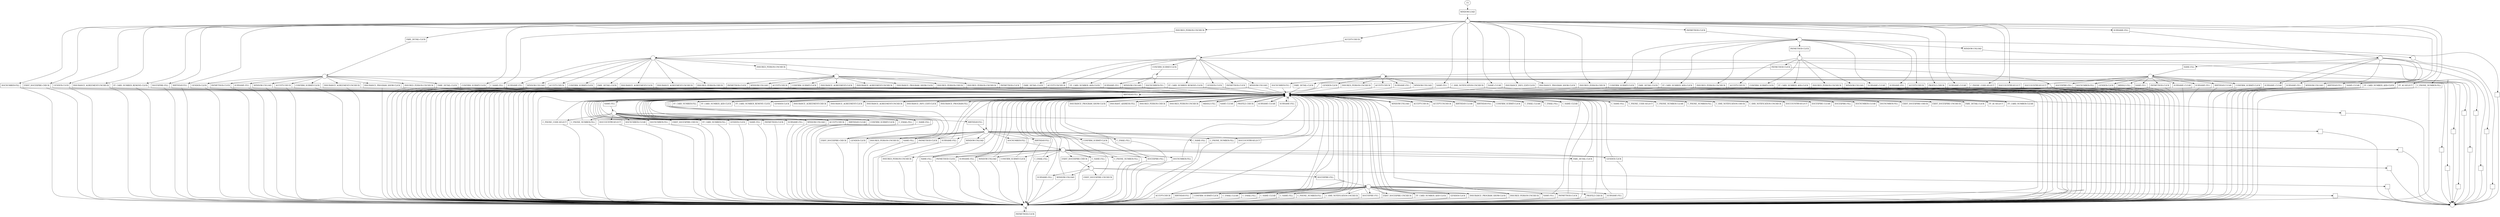 digraph G {
    node [width=0.5];
x28e6f98 [label="",shape=box]
x28e7ba0 [label="",shape=box]
x28e7410 [label="",shape=box]
x28e79e8 [label="",shape=box]
x28e7a98 [label="",shape=box]
x28e7b48 [label="",shape=box]
x28e7e60 [label="",shape=box]
x28e73b8 [label="",shape=box]
x28e7620 [label="",shape=box]
x28e7f10 [label="",shape=box]
x28e8800 [label="",shape=box]
x28e7fc0 [label="",shape=box]
x28e7eb8 [label="",shape=box]
x28e8178 [label="",shape=box]
x28e8858 [label="",shape=box]
x28e82d8 [label="",shape=box]
x28e83e0 [label="",shape=box]
x28e8018 [label="ACCEPT-CHECK",shape=box]
x28e80c8 [label="ACCEPT-CHECK",shape=box]
x28e8280 [label="ACCEPT-CHECK",shape=box]
x28e81d0 [label="ACCEPT-CHECK",shape=box]
x28e8648 [label="ACCEPT-CHECK",shape=box]
x28e86a0 [label="ACCEPT-CHECK",shape=box]
x28e8438 [label="ACCEPT-CHECK",shape=box]
x28e8960 [label="ACCEPT-CHECK",shape=box]
x28e90f0 [label="ACCEPT-CHECK",shape=box]
x28e9460 [label="ACCEPT-CHECK",shape=box]
x28e91f8 [label="ACCEPT-UNCHECK",shape=box]
x28e8ee0 [label="ACCEPT-UNCHECK",shape=box]
x28e9408 [label="BIRTHDAY-CLEAR",shape=box]
x28e91a0 [label="BIRTHDAY-CLEAR",shape=box]
x28e8f38 [label="BIRTHDAY-CLEAR",shape=box]
x28e8a68 [label="BIRTHDAY-FILL",shape=box]
x28e92a8 [label="BIRTHDAY-FILL",shape=box]
x28e8fe8 [label="BIRTHDAY-FILL",shape=box]
x28e9040 [label="BIRTHDAY-FILL",shape=box]
x28e9148 [label="BIRTHDAY-FILL",shape=box]
x28e89b8 [label="BIRTHDAY-FILL",shape=box]
x28e8e88 [label="BIRTHDAY-FILL",shape=box]
x28e8bc8 [label="CONFIRM_SUBMIT-CLICK",shape=box]
x28e8c78 [label="CONFIRM_SUBMIT-CLICK",shape=box]
x28e9568 [label="CONFIRM_SUBMIT-CLICK",shape=box]
x28e9ca0 [label="CONFIRM_SUBMIT-CLICK",shape=box]
x28e9778 [label="CONFIRM_SUBMIT-CLICK",shape=box]
x28e9a90 [label="CONFIRM_SUBMIT-CLICK",shape=box]
x28e9988 [label="CONFIRM_SUBMIT-CLICK",shape=box]
x28e9eb0 [label="CONFIRM_SUBMIT-CLICK",shape=box]
x28e9930 [label="CONFIRM_SUBMIT-CLICK",shape=box]
x28e9880 [label="CONFIRM_SUBMIT-CLICK",shape=box]
x28e9da8 [label="CONFIRM_SUBMIT-CLICK",shape=box]
x28e9a38 [label="CONFIRM_SUBMIT-CLICK",shape=box]
x28e9f60 [label="CONFIRM_SUBMIT-CLICK",shape=box]
x28e9b40 [label="C_EMAIL-CLEAR",shape=box]
x28e96c8 [label="C_EMAIL-CLEAR",shape=box]
x28e9720 [label="C_EMAIL-FILL",shape=box]
x28e9bf0 [label="C_EMAIL-FILL",shape=box]
x28e9f08 [label="C_EMAIL-FILL",shape=box]
x28ea6f0 [label="C_EMAIL-FILL",shape=box]
x28eaa60 [label="C_EMAIL-FILL",shape=box]
x28ea7f8 [label="C_NAME-CLEAR",shape=box]
x28ea4e0 [label="C_NAME-CLEAR",shape=box]
x28eaa08 [label="C_NAME-FILL",shape=box]
x28ea7a0 [label="C_NAME-FILL",shape=box]
x28ea538 [label="C_NAME-FILL",shape=box]
x28ea068 [label="C_NAME-FILL",shape=box]
x28ea8a8 [label="C_NAME-FILL",shape=box]
x28e9fb8 [label="C_NAME-FILL",shape=box]
x28ea5e8 [label="C_PHONE_CODE-SELECT",shape=box]
x28ea430 [label="C_PHONE_CODE-SELECT",shape=box]
x28ea748 [label="C_PHONE_CODE-SELECT",shape=box]
x28ea958 [label="C_PHONE_NUMBER-CLEAR",shape=box]
x28ea220 [label="C_PHONE_NUMBER-FILL",shape=box]
x28ea278 [label="C_PHONE_NUMBER-FILL",shape=box]
x28eb508 [label="C_PHONE_NUMBER-FILL",shape=box]
x28eb1f0 [label="C_PHONE_NUMBER-FILL",shape=box]
x28eb140 [label="C_PHONE_NUMBER-FILL",shape=box]
x28eaf88 [label="C_PHONE_NUMBER-FILL",shape=box]
x28eadd0 [label="C_SMS_NOTIFICATION-CHECK",shape=box]
x28eae28 [label="C_SMS_NOTIFICATION-UNCHECK",shape=box]
x28eb198 [label="C_SMS_NOTIFICATION-UNCHECK",shape=box]
x28eaed8 [label="C_SMS_NOTIFICATION-UNCHECK",shape=box]
x28eb038 [label="DOCCOUNTRY-SELECT",shape=box]
x28eb248 [label="DOCCOUNTRY-SELECT",shape=box]
x28eb400 [label="DOCCOUNTRY-SELECT",shape=box]
x28eb350 [label="DOCCOUNTRY-SELECT",shape=box]
x28eb4b0 [label="DOCCOUNTRY-SELECT",shape=box]
x28eaab8 [label="DOCEXPIRE-CLEAR",shape=box]
x28eac18 [label="DOCEXPIRE-FILL",shape=box]
x28eacc8 [label="DOCEXPIRE-FILL",shape=box]
x28ebea8 [label="DOCEXPIRE-FILL",shape=box]
x28ebc98 [label="DOCEXPIRE-FILL",shape=box]
x28eb5b8 [label="DOCEXPIRE-FILL",shape=box]
x28eb878 [label="DOCEXPIRE-FILL",shape=box]
x28eb718 [label="DOCNUMBER-CLEAR",shape=box]
x28ebf58 [label="DOCNUMBER-CLEAR",shape=box]
x28ebe50 [label="DOCNUMBER-FILL",shape=box]
x28ebf00 [label="DOCNUMBER-FILL",shape=box]
x28eb8d0 [label="DOCNUMBER-FILL",shape=box]
x28eb668 [label="DOCNUMBER-FILL",shape=box]
x28ebbe8 [label="DOCNUMBER-FILL",shape=box]
x28eb9d8 [label="DOCNUMBER-FILL",shape=box]
x28ebd48 [label="DOCNUMBER-FILL",shape=box]
x28eb770 [label="DOCNUMBER-FILL",shape=box]
x28eb820 [label="EXIST_DOCEXPIRE-CHECK",shape=box]
x28eb980 [label="EXIST_DOCEXPIRE-CHECK",shape=box]
x28ecb08 [label="EXIST_DOCEXPIRE-CHECK",shape=box]
x28ec7f0 [label="EXIST_DOCEXPIRE-CHECK",shape=box]
x28ec740 [label="EXIST_DOCEXPIRE-CHECK",shape=box]
x28ec848 [label="EXIST_DOCEXPIRE-UNCHECK",shape=box]
x28ec798 [label="EXIST_DOCEXPIRE-UNCHECK",shape=box]
x28ec320 [label="EXIST_DOCEXPIRE-UNCHECK",shape=box]
x28ec270 [label="FARE_DETAIL-CLICK",shape=box]
x28ecab0 [label="FARE_DETAIL-CLICK",shape=box]
x28ec168 [label="FARE_DETAIL-CLICK",shape=box]
x28ecb60 [label="FARE_DETAIL-CLICK",shape=box]
x28ec950 [label="FARE_DETAIL-CLICK",shape=box]
x28ec9a8 [label="FARE_DETAIL-CLICK",shape=box]
x28ec2c8 [label="FARE_DETAIL-CLICK",shape=box]
x28ec5e0 [label="FARE_DETAIL-CLICK",shape=box]
x28ec638 [label="FF_AC-SELECT",shape=box]
x28ec1c0 [label="FF_AC-SELECT",shape=box]
x28ed190 [label="FF_CARD_NUMBER-CLEAR",shape=box]
x28ed660 [label="FF_CARD_NUMBER-FILL",shape=box]
x28ed450 [label="FF_CARD_NUMBER-FILL",shape=box]
x28ed1e8 [label="FF_CARD_NUMBER_ADD-CLICK",shape=box]
x28eced0 [label="FF_CARD_NUMBER_ADD-CLICK",shape=box]
x28ed5b0 [label="FF_CARD_NUMBER_ADD-CLICK",shape=box]
x28ecc10 [label="FF_CARD_NUMBER_ADD-CLICK",shape=box]
x28ecfd8 [label="FF_CARD_NUMBER_ADD-CLICK",shape=box]
x28ecf80 [label="FF_CARD_NUMBER_ADD-CLICK",shape=box]
x28ed0e0 [label="FF_CARD_NUMBER_REMOVE-CLICK",shape=box]
x28ed030 [label="FF_CARD_NUMBER_REMOVE-CLICK",shape=box]
x28ed240 [label="FF_CARD_NUMBER_REMOVE-CLICK",shape=box]
x28ecd70 [label="GENDER-CLICK",shape=box]
x28eccc0 [label="GENDER-CLICK",shape=box]
x28ed3a0 [label="GENDER-CLICK",shape=box]
x28ed4a8 [label="GENDER-CLICK",shape=box]
x28edf50 [label="GENDER-CLICK",shape=box]
x28eda28 [label="GENDER-CLICK",shape=box]
x28edef8 [label="GENDER-CLICK",shape=box]
x28edfa8 [label="GENDER-CLICK",shape=box]
x28ee000 [label="GENDER-CLICK",shape=box]
x28ed920 [label="GENDER-CLICK",shape=box]
x28ed870 [label="INSURANCE_AGREEMENT-CHECK",shape=box]
x28ee0b0 [label="INSURANCE_AGREEMENT-CLICK",shape=box]
x28ed768 [label="INSURANCE_AGREEMENT-CLICK",shape=box]
x28ed818 [label="INSURANCE_AGREEMENT-CLICK",shape=box]
x28e4ef0 [label="INSURANCE_AGREEMENT-UNCHECK",shape=box]
x28e5100 [label="INSURANCE_AGREEMENT-UNCHECK",shape=box]
x28e4970 [label="INSURANCE_AGREEMENT-UNCHECK",shape=box]
x28e4f48 [label="INSURANCE_AGREEMENT-UNCHECK",shape=box]
x28e4810 [label="INSURANCE_AGREEMENT-UNCHECK",shape=box]
x28e4a20 [label="INSURANCE_INFO_EDIT-CLICK",shape=box]
x28e48c0 [label="INSURANCE_INFO_EDIT-CLICK",shape=box]
x28e4b28 [label="INSURANCE_PROGRAM-FILL",shape=box]
x28e47b8 [label="INSURANCE_PROGRAM_SHOW-CLICK",shape=box]
x28e4bd8 [label="INSURANCE_PROGRAM_SHOW-CLICK",shape=box]
x28e4c30 [label="INSURANCE_PROGRAM_SHOW-CLICK",shape=box]
x28e4918 [label="INSURANCE_PROGRAM_SHOW-CLICK",shape=box]
x28e4fa0 [label="INSURANCE_PROGRAM_SHOW-CLICK",shape=box]
x28e5aa0 [label="INSURANT_ADDRESS-FILL",shape=box]
x28e5310 [label="INSURED_PERSON-CHECK",shape=box]
x28e5680 [label="INSURED_PERSON-CHECK",shape=box]
x28e5998 [label="INSURED_PERSON-CHECK",shape=box]
x28e5838 [label="INSURED_PERSON-CHECK",shape=box]
x28e5af8 [label="INSURED_PERSON-UNCHECK",shape=box]
x28e52b8 [label="INSURED_PERSON-UNCHECK",shape=box]
x28e53c0 [label="INSURED_PERSON-UNCHECK",shape=box]
x28e54c8 [label="INSURED_PERSON-UNCHECK",shape=box]
x28e5c00 [label="INSURED_PERSON-UNCHECK",shape=box]
x28e5520 [label="INSURED_PERSON-UNCHECK",shape=box]
x28e5578 [label="INSURED_PERSON-UNCHECK",shape=box]
x28e5d08 [label="INSURED_PERSON-UNCHECK",shape=box]
x28e5890 [label="INSURED_PERSON-UNCHECK",shape=box]
x28e61d8 [label="INSURED_PERSON-UNCHECK",shape=box]
x28e62e0 [label="INSURED_PERSON-UNCHECK",shape=box]
x28e5ec0 [label="MIDDLE-FILL",shape=box]
x28e5db8 [label="MIDDLE-FILL",shape=box]
x28e6230 [label="NAME-CLEAR",shape=box]
x28e5e10 [label="NAME-CLEAR",shape=box]
x28e6440 [label="NAME-CLEAR",shape=box]
x28e65a0 [label="NAME-FILL",shape=box]
x28e6548 [label="NAME-FILL",shape=box]
x28e5f18 [label="NAME-FILL",shape=box]
x28e6020 [label="NAME-FILL",shape=box]
x28e6078 [label="NAME-FILL",shape=box]
x28e6128 [label="NAME-FILL",shape=box]
x28e6758 [label="NAME-FILL",shape=box]
x28e6338 [label="NAME-FILL",shape=box]
x28e65f8 [label="PAYMETHOD-CLICK",shape=box]
x2b9cce8 [label="PAYMETHOD-CLICK",shape=box]
x2b9c818 [label="PAYMETHOD-CLICK",shape=box]
x2b9cb88 [label="PAYMETHOD-CLICK",shape=box]
x2b9c7c0 [label="PAYMETHOD-CLICK",shape=box]
x2b9cd40 [label="PAYMETHOD-CLICK",shape=box]
x2b9cbe0 [label="PAYMETHOD-CLICK",shape=box]
x2b9cef8 [label="PAYMETHOD-CLICK",shape=box]
x2b9cf50 [label="PAYMETHOD-CLICK",shape=box]
x2b9c8c8 [label="PAYMETHOD-CLICK",shape=box]
x2b9d108 [label="PAYMETHOD-CLICK",shape=box]
x2b9d268 [label="PAYMETHOD-CLICK",shape=box]
x2b9d0b0 [label="PAYMETHOD-CLICK",shape=box]
x2b9d160 [label="PROFILE-CHECK",shape=box]
x2b9d1b8 [label="PROFILE-CHECK",shape=box]
x2b9cb30 [label="PROFILE-CHECK",shape=box]
x2b9ca28 [label="SURNAME-CLEAR",shape=box]
x2b9d9a0 [label="SURNAME-CLEAR",shape=box]
x2b9d6e0 [label="SURNAME-CLEAR",shape=box]
x2b9d790 [label="SURNAME-CLEAR",shape=box]
x2b9d840 [label="SURNAME-CLEAR",shape=box]
x2b9dc08 [label="SURNAME-FILL",shape=box]
x2b9d948 [label="SURNAME-FILL",shape=box]
x2b9d5d8 [label="SURNAME-FILL",shape=box]
x2b9d630 [label="SURNAME-FILL",shape=box]
x2b9dc60 [label="SURNAME-FILL",shape=box]
x2b9dcb8 [label="SURNAME-FILL",shape=box]
x2b9d2c0 [label="SURNAME-FILL",shape=box]
x2b9daa8 [label="SURNAME-FILL",shape=box]
x2b9d3c8 [label="SURNAME-FILL",shape=box]
x2b9d580 [label="SURNAME-FILL",shape=box]
x2b9d478 [label="SURNAME-FILL",shape=box]
x2b9d528 [label="SURNAME-FILL",shape=box]
x2b9e600 [label="SURNAME-FILL",shape=box]
x2b9e708 [label="SURNAME-FILL",shape=box]
x2b9e188 [label="WINDOW-LOAD",shape=box]
x2b9ddc0 [label="WINDOW-UNLOAD",shape=box]
x2b9e340 [label="WINDOW-UNLOAD",shape=box]
x2b9e1e0 [label="WINDOW-UNLOAD",shape=box]
x2b9e4a0 [label="WINDOW-UNLOAD",shape=box]
x2b9e550 [label="WINDOW-UNLOAD",shape=box]
x2b9dec8 [label="WINDOW-UNLOAD",shape=box]
x2b9df20 [label="WINDOW-UNLOAD",shape=box]
x2b9e6b0 [label="WINDOW-UNLOAD",shape=box]
x2b9e0d8 [label="WINDOW-UNLOAD",shape=box]
x2b9e080 [label="WINDOW-UNLOAD",shape=box]
x2b9df78 [label="WINDOW-UNLOAD",shape=box]
x2b9dfd0 [label="WINDOW-UNLOAD",shape=box]
x2b9e130 [label="WINDOW-UNLOAD",shape=box]
x2b9f100 [label="WINDOW-UNLOAD",shape=box]
x2b9ead0 [label=""]
x2b9ee98 [label=""]
x2b9e9c8 [label=""]
x2b9f158 [label=""]
x2b9e970 [label=""]
x2b9eb80 [label=""]
x2b9f0a8 [label=""]
x2b9eef0 [label=""]
x2b9ea20 [label=""]
x2b9ece0 [label=""]
x2b9ef48 [label=""]
x2b9ed38 [label=""]
x2b9f2b8 [label=""]
x2b9f310 [label=""]
x2b9f1b0 [label=""]
x2b9ed90 [label=""]
x2b9ede8 [label=""]
x2b9efa0 [label=""]
x2b9f368 [label=""]
x2b9eff8 [label="(1)"]
x2b9e8c0 [label=""]
x2b9ead0 -> x28e6f98 
x28e8018 -> x2b9ead0 
x2b9ead0 -> x28e91f8 
x2b9ead0 -> x28e8c78 
x2b9ead0 -> x28ecab0 
x2b9ead0 -> x28eced0 
x2b9ead0 -> x28ed240 
x2b9ead0 -> x28eccc0 
x2b9ead0 -> x2b9cce8 
x2b9ead0 -> x2b9e340 
x2b9ee98 -> x28e7ba0 
x2b9ee98 -> x28e80c8 
x28e80c8 -> x2b9ee98 
x28e8280 -> x2b9ee98 
x28e81d0 -> x2b9ee98 
x28e8648 -> x2b9ee98 
x28e86a0 -> x2b9ee98 
x28e8438 -> x2b9ee98 
x28e8960 -> x2b9ee98 
x28e90f0 -> x2b9ee98 
x28e9460 -> x2b9ee98 
x28e91f8 -> x2b9ee98 
x2b9ee98 -> x28e8ee0 
x28e8ee0 -> x2b9ee98 
x28e9408 -> x2b9ee98 
x2b9ee98 -> x28e91a0 
x28e91a0 -> x2b9ee98 
x28e8f38 -> x2b9ee98 
x28e8a68 -> x2b9ee98 
x28e8fe8 -> x2b9ee98 
x2b9ee98 -> x28e9040 
x28e9040 -> x2b9ee98 
x28e89b8 -> x2b9ee98 
x28e8e88 -> x2b9ee98 
x28e8bc8 -> x2b9ee98 
x2b9ee98 -> x28e9568 
x28e9568 -> x2b9ee98 
x28e9ca0 -> x2b9ee98 
x28e9778 -> x2b9ee98 
x28e9a90 -> x2b9ee98 
x28e9988 -> x2b9ee98 
x28e9eb0 -> x2b9ee98 
x28e9930 -> x2b9ee98 
x28e9880 -> x2b9ee98 
x28e9da8 -> x2b9ee98 
x28e9a38 -> x2b9ee98 
x28e9f60 -> x2b9ee98 
x2b9ee98 -> x28e9b40 
x28e9b40 -> x2b9ee98 
x28e96c8 -> x2b9ee98 
x2b9ee98 -> x28e9720 
x28e9720 -> x2b9ee98 
x28e9bf0 -> x2b9ee98 
x28e9f08 -> x2b9ee98 
x28ea6f0 -> x2b9ee98 
x28eaa60 -> x2b9ee98 
x2b9ee98 -> x28ea7f8 
x28ea7f8 -> x2b9ee98 
x28ea4e0 -> x2b9ee98 
x28eaa08 -> x2b9ee98 
x2b9ee98 -> x28ea7a0 
x28ea7a0 -> x2b9ee98 
x28ea538 -> x2b9ee98 
x28ea068 -> x2b9ee98 
x28ea8a8 -> x2b9ee98 
x28e9fb8 -> x2b9ee98 
x28ea5e8 -> x2b9ee98 
x2b9ee98 -> x28ea430 
x28ea430 -> x2b9ee98 
x28ea748 -> x2b9ee98 
x2b9ee98 -> x28ea958 
x28ea958 -> x2b9ee98 
x28ea220 -> x2b9ee98 
x2b9ee98 -> x28ea278 
x28ea278 -> x2b9ee98 
x28eb508 -> x2b9ee98 
x28eb1f0 -> x2b9ee98 
x28eb140 -> x2b9ee98 
x28eaf88 -> x2b9ee98 
x2b9ee98 -> x28eadd0 
x28eadd0 -> x2b9ee98 
x28eae28 -> x2b9ee98 
x2b9ee98 -> x28eb198 
x28eb198 -> x2b9ee98 
x28eaed8 -> x2b9ee98 
x28eb038 -> x2b9ee98 
x2b9ee98 -> x28eb248 
x28eb248 -> x2b9ee98 
x28eb400 -> x2b9ee98 
x28eb350 -> x2b9ee98 
x28eb4b0 -> x2b9ee98 
x2b9ee98 -> x28eaab8 
x28eaab8 -> x2b9ee98 
x28eac18 -> x2b9ee98 
x2b9ee98 -> x28eacc8 
x28eacc8 -> x2b9ee98 
x28ebea8 -> x2b9ee98 
x28eb5b8 -> x2b9ee98 
x28eb878 -> x2b9ee98 
x2b9ee98 -> x28eb718 
x28eb718 -> x2b9ee98 
x28ebf58 -> x2b9ee98 
x28ebe50 -> x2b9ee98 
x28ebf00 -> x2b9ee98 
x28eb8d0 -> x2b9ee98 
x28eb668 -> x2b9ee98 
x2b9ee98 -> x28ebbe8 
x28ebbe8 -> x2b9ee98 
x28ebd48 -> x2b9ee98 
x28eb770 -> x2b9ee98 
x28eb820 -> x2b9ee98 
x28eb980 -> x2b9ee98 
x28ecb08 -> x2b9ee98 
x2b9ee98 -> x28ec7f0 
x28ec7f0 -> x2b9ee98 
x28ec848 -> x2b9ee98 
x2b9ee98 -> x28ec798 
x28ec798 -> x2b9ee98 
x28ec320 -> x2b9ee98 
x28ecab0 -> x2b9ee98 
x28ec168 -> x2b9ee98 
x2b9ee98 -> x28ecb60 
x28ecb60 -> x2b9ee98 
x28ec950 -> x2b9ee98 
x28ec9a8 -> x2b9ee98 
x28ec2c8 -> x2b9ee98 
x28ec5e0 -> x2b9ee98 
x28ec638 -> x2b9ee98 
x2b9ee98 -> x28ec1c0 
x28ec1c0 -> x2b9ee98 
x2b9ee98 -> x28ed190 
x28ed190 -> x2b9ee98 
x2b9ee98 -> x28ed660 
x28ed660 -> x2b9ee98 
x28ed450 -> x2b9ee98 
x28ed1e8 -> x2b9ee98 
x28eced0 -> x2b9ee98 
x2b9ee98 -> x28ed5b0 
x28ed5b0 -> x2b9ee98 
x28ecc10 -> x2b9ee98 
x28ecfd8 -> x2b9ee98 
x28ecf80 -> x2b9ee98 
x28ed0e0 -> x2b9ee98 
x2b9ee98 -> x28ed030 
x28ed030 -> x2b9ee98 
x28ed240 -> x2b9ee98 
x28ecd70 -> x2b9ee98 
x28eccc0 -> x2b9ee98 
x2b9ee98 -> x28ed3a0 
x28ed3a0 -> x2b9ee98 
x28ed4a8 -> x2b9ee98 
x28edf50 -> x2b9ee98 
x28eda28 -> x2b9ee98 
x28edef8 -> x2b9ee98 
x28edfa8 -> x2b9ee98 
x28ee000 -> x2b9ee98 
x28ed920 -> x2b9ee98 
x2b9ee98 -> x28ed870 
x28ed870 -> x2b9ee98 
x2b9ee98 -> x28ee0b0 
x28ee0b0 -> x2b9ee98 
x28ed768 -> x2b9ee98 
x28ed818 -> x2b9ee98 
x28e4ef0 -> x2b9ee98 
x2b9ee98 -> x28e5100 
x28e5100 -> x2b9ee98 
x28e4970 -> x2b9ee98 
x28e4f48 -> x2b9ee98 
x28e4810 -> x2b9ee98 
x2b9ee98 -> x28e4a20 
x28e4a20 -> x2b9ee98 
x28e48c0 -> x2b9ee98 
x2b9ee98 -> x28e4b28 
x28e4b28 -> x2b9ee98 
x28e47b8 -> x2b9ee98 
x2b9ee98 -> x28e4bd8 
x28e4bd8 -> x2b9ee98 
x28e4c30 -> x2b9ee98 
x28e4918 -> x2b9ee98 
x28e4fa0 -> x2b9ee98 
x2b9ee98 -> x28e5aa0 
x28e5aa0 -> x2b9ee98 
x28e5310 -> x2b9ee98 
x2b9ee98 -> x28e5680 
x28e5680 -> x2b9ee98 
x28e5998 -> x2b9ee98 
x28e5838 -> x2b9ee98 
x28e52b8 -> x2b9ee98 
x28e53c0 -> x2b9ee98 
x28e54c8 -> x2b9ee98 
x28e5c00 -> x2b9ee98 
x2b9ee98 -> x28e5578 
x28e5578 -> x2b9ee98 
x28e5d08 -> x2b9ee98 
x28e5890 -> x2b9ee98 
x28e61d8 -> x2b9ee98 
x28e62e0 -> x2b9ee98 
x28e5ec0 -> x2b9ee98 
x2b9ee98 -> x28e5db8 
x28e5db8 -> x2b9ee98 
x28e6230 -> x2b9ee98 
x2b9ee98 -> x28e5e10 
x28e5e10 -> x2b9ee98 
x28e6440 -> x2b9ee98 
x28e65a0 -> x2b9ee98 
x2b9ee98 -> x28e5f18 
x28e6020 -> x2b9ee98 
x28e6078 -> x2b9ee98 
x28e6128 -> x2b9ee98 
x28e6758 -> x2b9ee98 
x28e6338 -> x2b9ee98 
x2b9cce8 -> x2b9ee98 
x2b9c818 -> x2b9ee98 
x2b9cb88 -> x2b9ee98 
x2b9c7c0 -> x2b9ee98 
x2b9cd40 -> x2b9ee98 
x2b9cbe0 -> x2b9ee98 
x2b9cf50 -> x2b9ee98 
x2b9d268 -> x2b9ee98 
x2b9d0b0 -> x2b9ee98 
x2b9d160 -> x2b9ee98 
x2b9ee98 -> x2b9d1b8 
x2b9d1b8 -> x2b9ee98 
x2b9cb30 -> x2b9ee98 
x2b9ca28 -> x2b9ee98 
x2b9d9a0 -> x2b9ee98 
x2b9ee98 -> x2b9d6e0 
x2b9d6e0 -> x2b9ee98 
x2b9d790 -> x2b9ee98 
x2b9d840 -> x2b9ee98 
x2b9ee98 -> x2b9d948 
x2b9d948 -> x2b9ee98 
x2b9d5d8 -> x2b9ee98 
x2b9d630 -> x2b9ee98 
x2b9dc60 -> x2b9ee98 
x2b9dcb8 -> x2b9ee98 
x2b9d2c0 -> x2b9ee98 
x2b9daa8 -> x2b9ee98 
x2b9d3c8 -> x2b9ee98 
x2b9d580 -> x2b9ee98 
x2b9d478 -> x2b9ee98 
x2b9d528 -> x2b9ee98 
x2b9e600 -> x2b9ee98 
x2b9e708 -> x2b9ee98 
x2b9e340 -> x2b9ee98 
x2b9ee98 -> x2b9e1e0 
x2b9e1e0 -> x2b9ee98 
x2b9e4a0 -> x2b9ee98 
x2b9e550 -> x2b9ee98 
x2b9dec8 -> x2b9ee98 
x2b9df20 -> x2b9ee98 
x2b9e6b0 -> x2b9ee98 
x2b9e0d8 -> x2b9ee98 
x2b9e080 -> x2b9ee98 
x2b9df78 -> x2b9ee98 
x2b9dfd0 -> x2b9ee98 
x2b9e130 -> x2b9ee98 
x2b9f100 -> x2b9ee98 
x2b9e9c8 -> x28e7410 
x2b9e9c8 -> x28e9408 
x2b9e9c8 -> x28e9148 
x2b9e9c8 -> x28e9ca0 
x2b9e9c8 -> x28eb350 
x2b9e9c8 -> x28eb5b8 
x2b9e9c8 -> x28ebf00 
x2b9e9c8 -> x28ed4a8 
x2b9e9c8 -> x28e5ec0 
x28e6548 -> x2b9e9c8 
x2b9e9c8 -> x28e6020 
x2b9e9c8 -> x2b9c818 
x2b9e9c8 -> x2b9d840 
x2b9e9c8 -> x2b9d5d8 
x2b9f158 -> x28e79e8 
x2b9f158 -> x28e8280 
x2b9f158 -> x28e8f38 
x2b9f158 -> x28e92a8 
x2b9f158 -> x28e9778 
x2b9f158 -> x28e9f08 
x2b9f158 -> x28ea538 
x2b9f158 -> x28ea748 
x2b9f158 -> x28eb508 
x2b9f158 -> x28eb400 
x2b9f158 -> x28ebf58 
x2b9f158 -> x28eb8d0 
x2b9f158 -> x28ecb08 
x2b9f158 -> x28ed450 
x2b9f158 -> x28edf50 
x28e5f18 -> x2b9f158 
x2b9f158 -> x28e6078 
x2b9f158 -> x2b9cb88 
x2b9f158 -> x2b9d630 
x2b9f158 -> x2b9e4a0 
x2b9e970 -> x28e7a98 
x2b9e970 -> x28e81d0 
x2b9e970 -> x28e8fe8 
x2b9e970 -> x28e9eb0 
x2b9e970 -> x28e96c8 
x2b9e970 -> x28e9bf0 
x2b9e970 -> x28ea4e0 
x2b9e970 -> x28ea068 
x2b9e970 -> x28eb1f0 
x2b9e970 -> x28eaed8 
x2b9e970 -> x28ebea8 
x28ebc98 -> x2b9e970 
x2b9e970 -> x28ec320 
x2b9e970 -> x28ecc10 
x2b9e970 -> x28edfa8 
x2b9e970 -> x28e4c30 
x2b9e970 -> x28e54c8 
x2b9e970 -> x28e6128 
x2b9e970 -> x2b9cbe0 
x2b9e970 -> x2b9cb30 
x2b9e970 -> x2b9dc60 
x2b9eb80 -> x28e7b48 
x2b9eb80 -> x28e9a90 
x2b9eb80 -> x28eaa60 
x2b9eb80 -> x28ea8a8 
x2b9eb80 -> x28eb140 
x2b9eb80 -> x28eb878 
x28eb9d8 -> x2b9eb80 
x2b9eb80 -> x28eb770 
x2b9eb80 -> x28ec740 
x2b9eb80 -> x28ec168 
x2b9eb80 -> x28eda28 
x2b9eb80 -> x28e53c0 
x2b9eb80 -> x28e6338 
x2b9eb80 -> x2b9c7c0 
x2b9eb80 -> x2b9dcb8 
x2b9eb80 -> x2b9e550 
x2b9f0a8 -> x28e7e60 
x2b9f0a8 -> x28e89b8 
x2b9f0a8 -> x28e6440 
x2b9f0a8 -> x28e6548 
x2b9f0a8 -> x2b9d790 
x2b9dc08 -> x2b9f0a8 
x2b9f0a8 -> x2b9d2c0 
x2b9f0a8 -> x2b9dec8 
x2b9eef0 -> x28e73b8 
x28e92a8 -> x2b9eef0 
x28e9148 -> x2b9eef0 
x2b9eef0 -> x28e8e88 
x2b9eef0 -> x28e9988 
x2b9eef0 -> x28ea6f0 
x2b9eef0 -> x28e9fb8 
x2b9eef0 -> x28eaf88 
x2b9eef0 -> x28eb4b0 
x2b9eef0 -> x28eb9d8 
x2b9eef0 -> x28eb980 
x2b9eef0 -> x28edef8 
x2b9eef0 -> x28e52b8 
x2b9eef0 -> x28e6758 
x2b9eef0 -> x2b9cd40 
x2b9eef0 -> x2b9daa8 
x2b9eef0 -> x2b9df20 
x2b9ea20 -> x28e7620 
x2b9ea20 -> x28e8648 
x2b9ea20 -> x28eb668 
x2b9ea20 -> x28ec950 
x2b9ea20 -> x28ed920 
x2b9ea20 -> x28e5c00 
x2b9cef8 -> x2b9ea20 
x2b9ea20 -> x2b9d3c8 
x2b9ea20 -> x2b9e6b0 
x2b9ece0 -> x28e7f10 
x2b9ece0 -> x28ebc98 
x28ec740 -> x2b9ece0 
x2b9ece0 -> x28ec848 
x2b9ece0 -> x2b9d478 
x2b9ece0 -> x2b9e080 
x2b9ef48 -> x28e8800 
x28e8c78 -> x2b9ef48 
x2b9ef48 -> x28ebd48 
x2b9ef48 -> x2b9d580 
x2b9ef48 -> x2b9e0d8 
x2b9ed38 -> x28e7fc0 
x2b9ddc0 -> x2b9ed38 
x2b9f2b8 -> x28e7eb8 
x2b9f2b8 -> x28e86a0 
x2b9f2b8 -> x28e9930 
x2b9f2b8 -> x28ec9a8 
x2b9f2b8 -> x28ecfd8 
x2b9f2b8 -> x28e5d08 
x28e65f8 -> x2b9f2b8 
x2b9f2b8 -> x2b9c8c8 
x2b9f2b8 -> x2b9d9a0 
x2b9f2b8 -> x2b9d528 
x2b9f2b8 -> x2b9ddc0 
x2b9f310 -> x28e8178 
x2b9f310 -> x28e8438 
x2b9f310 -> x28e9da8 
x2b9f310 -> x28ecf80 
x2b9f310 -> x28e62e0 
x2b9f310 -> x2b9cef8 
x2b9c8c8 -> x2b9f310 
x2b9f310 -> x2b9dfd0 
x2b9f1b0 -> x28e8858 
x2b9f1b0 -> x28e8960 
x2b9f1b0 -> x28e9880 
x2b9f1b0 -> x28ed818 
x2b9f1b0 -> x28e4970 
x2b9f1b0 -> x28e4fa0 
x2b9f1b0 -> x28e5838 
x28e5520 -> x2b9f1b0 
x2b9f1b0 -> x28e61d8 
x2b9f1b0 -> x2b9cf50 
x2b9f1b0 -> x2b9df78 
x2b9ed90 -> x28e82d8 
x2b9ed90 -> x28e9460 
x2b9ed90 -> x28e9a38 
x2b9ed90 -> x28ec5e0 
x2b9ed90 -> x28ed768 
x2b9ed90 -> x28e4f48 
x2b9ed90 -> x28e5998 
x28e5af8 -> x2b9ed90 
x2b9ed90 -> x28e5520 
x2b9ed90 -> x2b9d268 
x2b9ed90 -> x2b9e708 
x2b9ed90 -> x2b9f100 
x2b9ede8 -> x28e83e0 
x2b9ede8 -> x28e90f0 
x2b9ede8 -> x28e9f60 
x28ec270 -> x2b9ede8 
x2b9ede8 -> x28ec2c8 
x2b9ede8 -> x28ee000 
x2b9ede8 -> x28e4810 
x2b9ede8 -> x28e4918 
x2b9ede8 -> x28e5890 
x2b9ede8 -> x2b9d0b0 
x2b9ede8 -> x2b9e600 
x2b9ede8 -> x2b9e130 
x2b9efa0 -> x28e8018 
x2b9efa0 -> x28e8a68 
x2b9efa0 -> x28e8bc8 
x2b9efa0 -> x28eaa08 
x2b9efa0 -> x28ea5e8 
x2b9efa0 -> x28ea220 
x2b9efa0 -> x28eae28 
x2b9efa0 -> x28eb038 
x2b9efa0 -> x28eac18 
x2b9efa0 -> x28ebe50 
x2b9efa0 -> x28eb820 
x2b9efa0 -> x28ec270 
x2b9efa0 -> x28ec638 
x2b9efa0 -> x28ed1e8 
x2b9efa0 -> x28ed0e0 
x2b9efa0 -> x28ecd70 
x2b9efa0 -> x28e4ef0 
x2b9efa0 -> x28e48c0 
x2b9efa0 -> x28e47b8 
x2b9efa0 -> x28e5310 
x2b9efa0 -> x28e5af8 
x2b9efa0 -> x28e6230 
x2b9efa0 -> x28e65a0 
x2b9efa0 -> x28e65f8 
x2b9efa0 -> x2b9d160 
x2b9efa0 -> x2b9ca28 
x2b9efa0 -> x2b9dc08 
x2b9e188 -> x2b9efa0 
x28e8280 -> x2b9f368 
x28e81d0 -> x2b9f368 
x28e86a0 -> x2b9f368 
x28e8438 -> x2b9f368 
x28e8960 -> x2b9f368 
x28e90f0 -> x2b9f368 
x28e9460 -> x2b9f368 
x28e91f8 -> x2b9f368 
x28e9408 -> x2b9f368 
x28e8f38 -> x2b9f368 
x28e8a68 -> x2b9f368 
x28e8fe8 -> x2b9f368 
x28e89b8 -> x2b9f368 
x28e8e88 -> x2b9f368 
x28e8bc8 -> x2b9f368 
x28e9ca0 -> x2b9f368 
x28e9778 -> x2b9f368 
x28e9a90 -> x2b9f368 
x28e9988 -> x2b9f368 
x28e9eb0 -> x2b9f368 
x28e9930 -> x2b9f368 
x28e9880 -> x2b9f368 
x28e9da8 -> x2b9f368 
x28e9a38 -> x2b9f368 
x28e9f60 -> x2b9f368 
x28e96c8 -> x2b9f368 
x28e9bf0 -> x2b9f368 
x28e9f08 -> x2b9f368 
x28ea6f0 -> x2b9f368 
x28eaa60 -> x2b9f368 
x28ea4e0 -> x2b9f368 
x28eaa08 -> x2b9f368 
x28ea538 -> x2b9f368 
x28ea068 -> x2b9f368 
x28ea8a8 -> x2b9f368 
x28e9fb8 -> x2b9f368 
x28ea5e8 -> x2b9f368 
x28ea748 -> x2b9f368 
x28ea220 -> x2b9f368 
x28eb508 -> x2b9f368 
x28eb1f0 -> x2b9f368 
x28eb140 -> x2b9f368 
x28eaf88 -> x2b9f368 
x28eae28 -> x2b9f368 
x28eaed8 -> x2b9f368 
x28eb038 -> x2b9f368 
x28eb400 -> x2b9f368 
x28eb350 -> x2b9f368 
x28eb4b0 -> x2b9f368 
x28eac18 -> x2b9f368 
x28ebea8 -> x2b9f368 
x28eb5b8 -> x2b9f368 
x28eb878 -> x2b9f368 
x28ebf58 -> x2b9f368 
x28ebe50 -> x2b9f368 
x28ebf00 -> x2b9f368 
x28eb8d0 -> x2b9f368 
x28ebd48 -> x2b9f368 
x28eb770 -> x2b9f368 
x28eb820 -> x2b9f368 
x28eb980 -> x2b9f368 
x28ecb08 -> x2b9f368 
x28ec848 -> x2b9f368 
x28ec320 -> x2b9f368 
x28ecab0 -> x2b9f368 
x28ec168 -> x2b9f368 
x28ec9a8 -> x2b9f368 
x28ec2c8 -> x2b9f368 
x28ec5e0 -> x2b9f368 
x28ec638 -> x2b9f368 
x28ed450 -> x2b9f368 
x28ed1e8 -> x2b9f368 
x28eced0 -> x2b9f368 
x28ecc10 -> x2b9f368 
x28ecfd8 -> x2b9f368 
x28ecf80 -> x2b9f368 
x28ed0e0 -> x2b9f368 
x28ed240 -> x2b9f368 
x28ecd70 -> x2b9f368 
x28eccc0 -> x2b9f368 
x28ed4a8 -> x2b9f368 
x28edf50 -> x2b9f368 
x28eda28 -> x2b9f368 
x28edef8 -> x2b9f368 
x28edfa8 -> x2b9f368 
x28ee000 -> x2b9f368 
x28ed768 -> x2b9f368 
x28ed818 -> x2b9f368 
x28e4ef0 -> x2b9f368 
x28e4970 -> x2b9f368 
x28e4f48 -> x2b9f368 
x28e4810 -> x2b9f368 
x28e48c0 -> x2b9f368 
x28e47b8 -> x2b9f368 
x28e4c30 -> x2b9f368 
x28e4918 -> x2b9f368 
x28e4fa0 -> x2b9f368 
x28e5310 -> x2b9f368 
x28e5998 -> x2b9f368 
x28e5838 -> x2b9f368 
x28e52b8 -> x2b9f368 
x28e53c0 -> x2b9f368 
x28e54c8 -> x2b9f368 
x28e5d08 -> x2b9f368 
x28e5890 -> x2b9f368 
x28e61d8 -> x2b9f368 
x28e62e0 -> x2b9f368 
x28e5ec0 -> x2b9f368 
x28e6230 -> x2b9f368 
x28e6440 -> x2b9f368 
x28e65a0 -> x2b9f368 
x28e6020 -> x2b9f368 
x28e6078 -> x2b9f368 
x28e6128 -> x2b9f368 
x28e6758 -> x2b9f368 
x28e6338 -> x2b9f368 
x2b9cce8 -> x2b9f368 
x2b9c818 -> x2b9f368 
x2b9cb88 -> x2b9f368 
x2b9c7c0 -> x2b9f368 
x2b9cd40 -> x2b9f368 
x2b9cbe0 -> x2b9f368 
x2b9cef8 -> x2b9f368 
x2b9cf50 -> x2b9f368 
x2b9f368 -> x2b9d108 
x2b9d108 -> x2b9f368 
x2b9d268 -> x2b9f368 
x2b9d0b0 -> x2b9f368 
x2b9d160 -> x2b9f368 
x2b9cb30 -> x2b9f368 
x2b9ca28 -> x2b9f368 
x2b9d9a0 -> x2b9f368 
x2b9d790 -> x2b9f368 
x2b9d840 -> x2b9f368 
x2b9d5d8 -> x2b9f368 
x2b9d630 -> x2b9f368 
x2b9dc60 -> x2b9f368 
x2b9dcb8 -> x2b9f368 
x2b9d2c0 -> x2b9f368 
x2b9daa8 -> x2b9f368 
x2b9d580 -> x2b9f368 
x2b9d478 -> x2b9f368 
x2b9d528 -> x2b9f368 
x2b9e600 -> x2b9f368 
x2b9e708 -> x2b9f368 
x2b9e340 -> x2b9f368 
x2b9e4a0 -> x2b9f368 
x2b9e550 -> x2b9f368 
x2b9dec8 -> x2b9f368 
x2b9df20 -> x2b9f368 
x2b9e0d8 -> x2b9f368 
x2b9e080 -> x2b9f368 
x2b9df78 -> x2b9f368 
x2b9dfd0 -> x2b9f368 
x2b9e130 -> x2b9f368 
x2b9f100 -> x2b9f368 
x2b9eff8 -> x2b9e188 
x28e6f98 -> x2b9e8c0 
x28e7ba0 -> x2b9e8c0 
x28e7410 -> x2b9e8c0 
x28e79e8 -> x2b9e8c0 
x28e7a98 -> x2b9e8c0 
x28e7b48 -> x2b9e8c0 
x28e7e60 -> x2b9e8c0 
x28e73b8 -> x2b9e8c0 
x28e7620 -> x2b9e8c0 
x28e7f10 -> x2b9e8c0 
x28e8800 -> x2b9e8c0 
x28e7fc0 -> x2b9e8c0 
x28e7eb8 -> x2b9e8c0 
x28e8178 -> x2b9e8c0 
x28e8858 -> x2b9e8c0 
x28e82d8 -> x2b9e8c0 
x28e83e0 -> x2b9e8c0 
}
